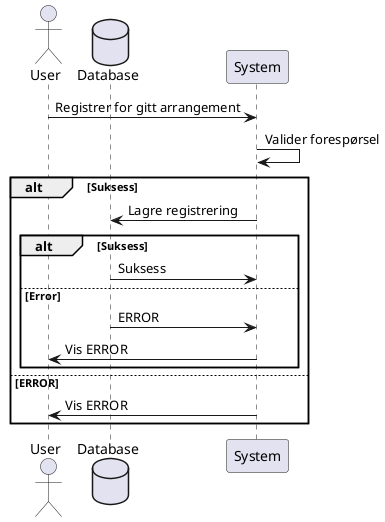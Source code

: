 @startuml
actor User
database Database

User -> System: Registrer for gitt arrangement
System -> System: Valider forespørsel

alt Suksess
    System -> Database: Lagre registrering
    alt Suksess
    Database -> System: Suksess
    else Error
    Database -> System: ERROR
    System -> User: Vis ERROR
    end
else ERROR
    System -> User: Vis ERROR
end
@enduml